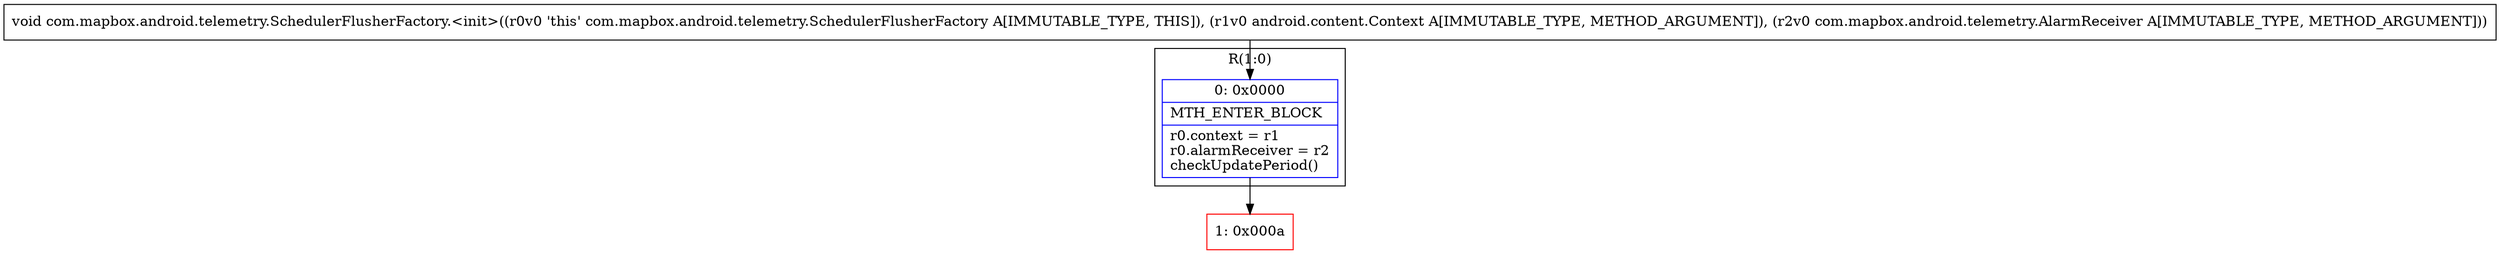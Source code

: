 digraph "CFG forcom.mapbox.android.telemetry.SchedulerFlusherFactory.\<init\>(Landroid\/content\/Context;Lcom\/mapbox\/android\/telemetry\/AlarmReceiver;)V" {
subgraph cluster_Region_1251041285 {
label = "R(1:0)";
node [shape=record,color=blue];
Node_0 [shape=record,label="{0\:\ 0x0000|MTH_ENTER_BLOCK\l|r0.context = r1\lr0.alarmReceiver = r2\lcheckUpdatePeriod()\l}"];
}
Node_1 [shape=record,color=red,label="{1\:\ 0x000a}"];
MethodNode[shape=record,label="{void com.mapbox.android.telemetry.SchedulerFlusherFactory.\<init\>((r0v0 'this' com.mapbox.android.telemetry.SchedulerFlusherFactory A[IMMUTABLE_TYPE, THIS]), (r1v0 android.content.Context A[IMMUTABLE_TYPE, METHOD_ARGUMENT]), (r2v0 com.mapbox.android.telemetry.AlarmReceiver A[IMMUTABLE_TYPE, METHOD_ARGUMENT])) }"];
MethodNode -> Node_0;
Node_0 -> Node_1;
}

